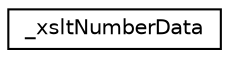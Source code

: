 digraph "Graphical Class Hierarchy"
{
 // LATEX_PDF_SIZE
  edge [fontname="Helvetica",fontsize="10",labelfontname="Helvetica",labelfontsize="10"];
  node [fontname="Helvetica",fontsize="10",shape=record];
  rankdir="LR";
  Node0 [label="_xsltNumberData",height=0.2,width=0.4,color="black", fillcolor="white", style="filled",URL="$struct__xsltNumberData.html",tooltip=" "];
}
